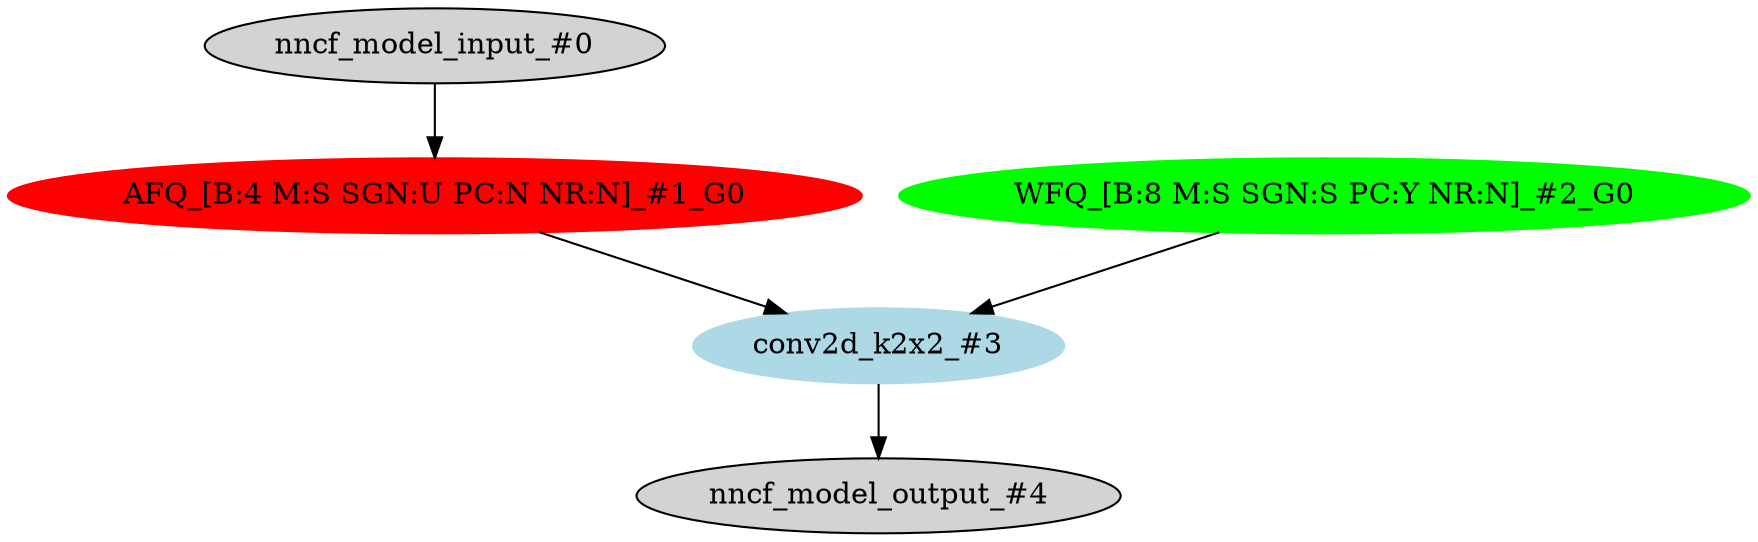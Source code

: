 strict digraph  {
"0 /nncf_model_input_0" [id=0, label="nncf_model_input_#0", style=filled, type=nncf_model_input];
"1 SymmetricQuantizer/symmetric_quantize_0" [color=red, id=1, label="AFQ_[B:4 M:S SGN:U PC:N NR:N]_#1_G0", style=filled, type=symmetric_quantize];
"2 BasicConvTestModel/NNCFConv2d[conv]/ModuleDict[pre_ops]/UpdateWeight[0]/SymmetricQuantizer[op]/symmetric_quantize_0" [color=green, id=2, label="WFQ_[B:8 M:S SGN:S PC:Y NR:N]_#2_G0", style=filled, type=symmetric_quantize];
"3 BasicConvTestModel/NNCFConv2d[conv]/conv2d_0" [color=lightblue, id=3, label="conv2d_k2x2_#3", style=filled, type=conv2d];
"4 /nncf_model_output_0" [id=4, label="nncf_model_output_#4", style=filled, type=nncf_model_output];
"0 /nncf_model_input_0" -> "1 SymmetricQuantizer/symmetric_quantize_0";
"1 SymmetricQuantizer/symmetric_quantize_0" -> "3 BasicConvTestModel/NNCFConv2d[conv]/conv2d_0";
"2 BasicConvTestModel/NNCFConv2d[conv]/ModuleDict[pre_ops]/UpdateWeight[0]/SymmetricQuantizer[op]/symmetric_quantize_0" -> "3 BasicConvTestModel/NNCFConv2d[conv]/conv2d_0";
"3 BasicConvTestModel/NNCFConv2d[conv]/conv2d_0" -> "4 /nncf_model_output_0";
}
